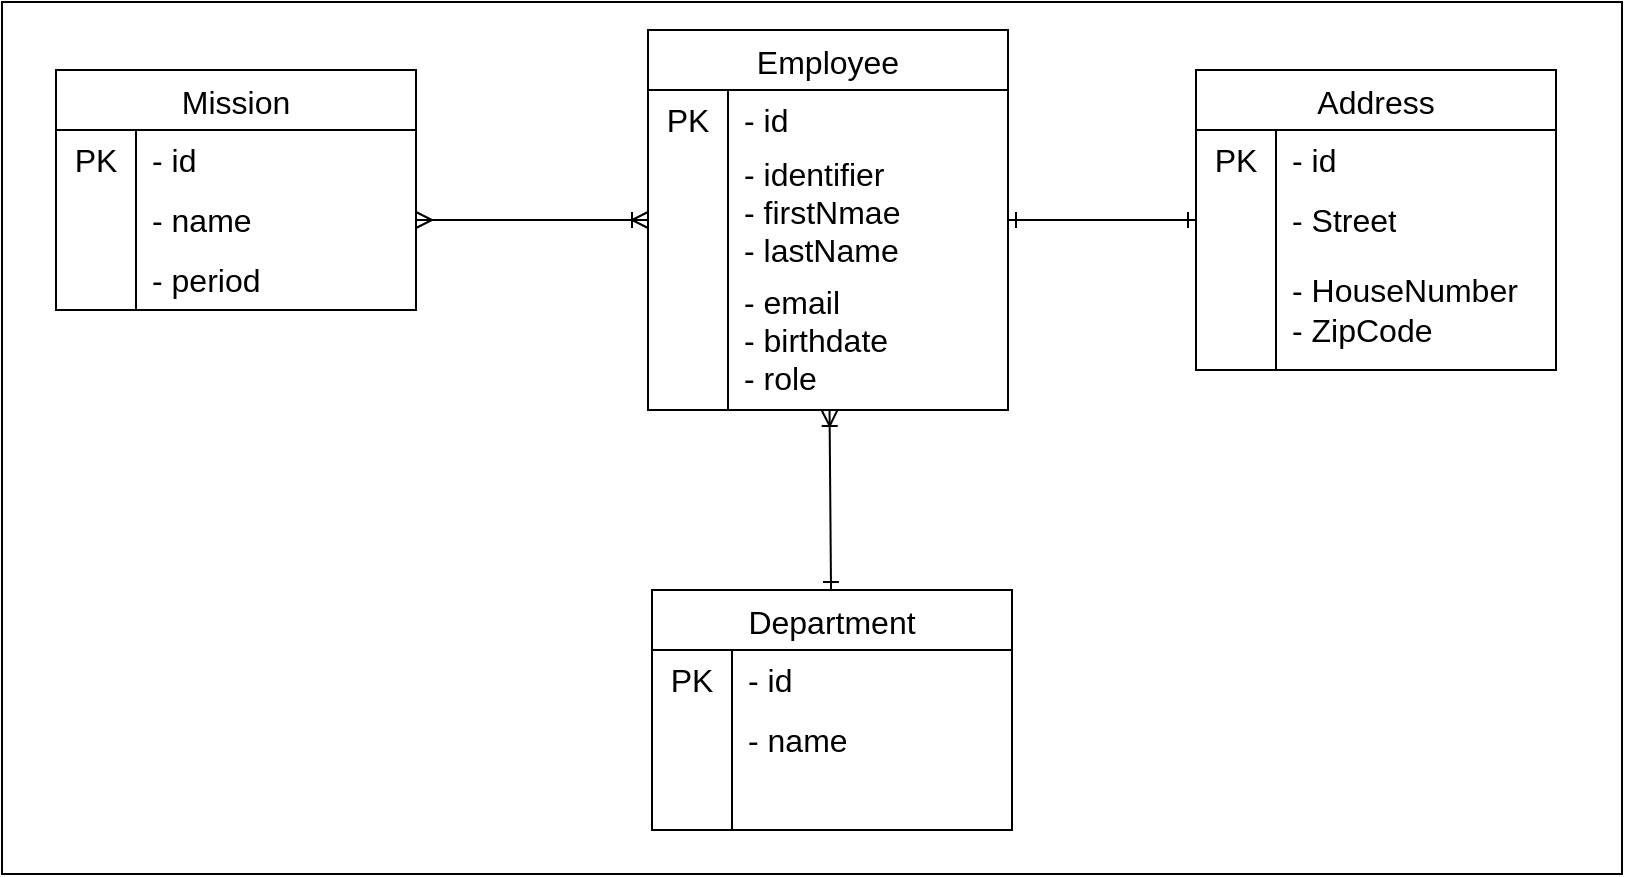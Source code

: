 <mxfile version="20.5.3" type="embed"><diagram id="C5RBs43oDa-KdzZeNtuy" name="Relationships-Example"><mxGraphModel dx="560" dy="513" grid="0" gridSize="10" guides="1" tooltips="1" connect="1" arrows="1" fold="1" page="1" pageScale="1" pageWidth="827" pageHeight="1169" math="0" shadow="0"><root><mxCell id="WIyWlLk6GJQsqaUBKTNV-0"/><mxCell id="WIyWlLk6GJQsqaUBKTNV-1" parent="WIyWlLk6GJQsqaUBKTNV-0"/><mxCell id="y0AhKx4rbZi8qD2V1RT3-74" value="" style="rounded=0;whiteSpace=wrap;html=1;" parent="WIyWlLk6GJQsqaUBKTNV-1" vertex="1"><mxGeometry x="704" y="329" width="810" height="436" as="geometry"/></mxCell><mxCell id="y0AhKx4rbZi8qD2V1RT3-5" value="Employee" style="shape=table;startSize=30;container=1;collapsible=0;childLayout=tableLayout;fixedRows=1;rowLines=0;fontStyle=0;strokeColor=default;fontSize=16;" parent="WIyWlLk6GJQsqaUBKTNV-1" vertex="1"><mxGeometry x="1027" y="343" width="180" height="190" as="geometry"/></mxCell><mxCell id="y0AhKx4rbZi8qD2V1RT3-6" value="" style="shape=tableRow;horizontal=0;startSize=0;swimlaneHead=0;swimlaneBody=0;top=0;left=0;bottom=0;right=0;collapsible=0;dropTarget=0;fillColor=none;points=[[0,0.5],[1,0.5]];portConstraint=eastwest;strokeColor=inherit;fontSize=16;" parent="y0AhKx4rbZi8qD2V1RT3-5" vertex="1"><mxGeometry y="30" width="180" height="30" as="geometry"/></mxCell><mxCell id="y0AhKx4rbZi8qD2V1RT3-7" value="PK" style="shape=partialRectangle;html=1;whiteSpace=wrap;connectable=0;fillColor=none;top=0;left=0;bottom=0;right=0;overflow=hidden;pointerEvents=1;strokeColor=inherit;fontSize=16;" parent="y0AhKx4rbZi8qD2V1RT3-6" vertex="1"><mxGeometry width="40" height="30" as="geometry"><mxRectangle width="40" height="30" as="alternateBounds"/></mxGeometry></mxCell><mxCell id="y0AhKx4rbZi8qD2V1RT3-8" value="- id" style="shape=partialRectangle;html=1;whiteSpace=wrap;connectable=0;fillColor=none;top=0;left=0;bottom=0;right=0;align=left;spacingLeft=6;overflow=hidden;strokeColor=inherit;fontSize=16;" parent="y0AhKx4rbZi8qD2V1RT3-6" vertex="1"><mxGeometry x="40" width="140" height="30" as="geometry"><mxRectangle width="140" height="30" as="alternateBounds"/></mxGeometry></mxCell><mxCell id="y0AhKx4rbZi8qD2V1RT3-9" value="" style="shape=tableRow;horizontal=0;startSize=0;swimlaneHead=0;swimlaneBody=0;top=0;left=0;bottom=0;right=0;collapsible=0;dropTarget=0;fillColor=none;points=[[0,0.5],[1,0.5]];portConstraint=eastwest;strokeColor=inherit;fontSize=16;" parent="y0AhKx4rbZi8qD2V1RT3-5" vertex="1"><mxGeometry y="60" width="180" height="60" as="geometry"/></mxCell><mxCell id="y0AhKx4rbZi8qD2V1RT3-10" value="" style="shape=partialRectangle;html=1;whiteSpace=wrap;connectable=0;fillColor=none;top=0;left=0;bottom=0;right=0;overflow=hidden;strokeColor=inherit;fontSize=16;" parent="y0AhKx4rbZi8qD2V1RT3-9" vertex="1"><mxGeometry width="40" height="60" as="geometry"><mxRectangle width="40" height="60" as="alternateBounds"/></mxGeometry></mxCell><mxCell id="y0AhKx4rbZi8qD2V1RT3-11" value="- identifier&lt;br&gt;- firstNmae&lt;br&gt;- lastName" style="shape=partialRectangle;html=1;whiteSpace=wrap;connectable=0;fillColor=none;top=0;left=0;bottom=0;right=0;align=left;spacingLeft=6;overflow=hidden;strokeColor=inherit;fontSize=16;" parent="y0AhKx4rbZi8qD2V1RT3-9" vertex="1"><mxGeometry x="40" width="140" height="60" as="geometry"><mxRectangle width="140" height="60" as="alternateBounds"/></mxGeometry></mxCell><mxCell id="y0AhKx4rbZi8qD2V1RT3-12" value="" style="shape=tableRow;horizontal=0;startSize=0;swimlaneHead=0;swimlaneBody=0;top=0;left=0;bottom=0;right=0;collapsible=0;dropTarget=0;fillColor=none;points=[[0,0.5],[1,0.5]];portConstraint=eastwest;strokeColor=inherit;fontSize=16;" parent="y0AhKx4rbZi8qD2V1RT3-5" vertex="1"><mxGeometry y="120" width="180" height="70" as="geometry"/></mxCell><mxCell id="y0AhKx4rbZi8qD2V1RT3-13" value="" style="shape=partialRectangle;html=1;whiteSpace=wrap;connectable=0;fillColor=none;top=0;left=0;bottom=0;right=0;overflow=hidden;strokeColor=inherit;fontSize=16;" parent="y0AhKx4rbZi8qD2V1RT3-12" vertex="1"><mxGeometry width="40" height="70" as="geometry"><mxRectangle width="40" height="70" as="alternateBounds"/></mxGeometry></mxCell><mxCell id="y0AhKx4rbZi8qD2V1RT3-14" value="- email&lt;br&gt;- birthdate&lt;br&gt;- role" style="shape=partialRectangle;html=1;whiteSpace=wrap;connectable=0;fillColor=none;top=0;left=0;bottom=0;right=0;align=left;spacingLeft=6;overflow=hidden;strokeColor=inherit;fontSize=16;" parent="y0AhKx4rbZi8qD2V1RT3-12" vertex="1"><mxGeometry x="40" width="140" height="70" as="geometry"><mxRectangle width="140" height="70" as="alternateBounds"/></mxGeometry></mxCell><mxCell id="y0AhKx4rbZi8qD2V1RT3-15" value="Mission" style="shape=table;startSize=30;container=1;collapsible=0;childLayout=tableLayout;fixedRows=1;rowLines=0;fontStyle=0;strokeColor=default;fontSize=16;" parent="WIyWlLk6GJQsqaUBKTNV-1" vertex="1"><mxGeometry x="731" y="363" width="180" height="120" as="geometry"/></mxCell><mxCell id="y0AhKx4rbZi8qD2V1RT3-16" value="" style="shape=tableRow;horizontal=0;startSize=0;swimlaneHead=0;swimlaneBody=0;top=0;left=0;bottom=0;right=0;collapsible=0;dropTarget=0;fillColor=none;points=[[0,0.5],[1,0.5]];portConstraint=eastwest;strokeColor=inherit;fontSize=16;" parent="y0AhKx4rbZi8qD2V1RT3-15" vertex="1"><mxGeometry y="30" width="180" height="30" as="geometry"/></mxCell><mxCell id="y0AhKx4rbZi8qD2V1RT3-17" value="PK" style="shape=partialRectangle;html=1;whiteSpace=wrap;connectable=0;fillColor=none;top=0;left=0;bottom=0;right=0;overflow=hidden;pointerEvents=1;strokeColor=inherit;fontSize=16;" parent="y0AhKx4rbZi8qD2V1RT3-16" vertex="1"><mxGeometry width="40" height="30" as="geometry"><mxRectangle width="40" height="30" as="alternateBounds"/></mxGeometry></mxCell><mxCell id="y0AhKx4rbZi8qD2V1RT3-18" value="- id" style="shape=partialRectangle;html=1;whiteSpace=wrap;connectable=0;fillColor=none;top=0;left=0;bottom=0;right=0;align=left;spacingLeft=6;overflow=hidden;strokeColor=inherit;fontSize=16;" parent="y0AhKx4rbZi8qD2V1RT3-16" vertex="1"><mxGeometry x="40" width="140" height="30" as="geometry"><mxRectangle width="140" height="30" as="alternateBounds"/></mxGeometry></mxCell><mxCell id="y0AhKx4rbZi8qD2V1RT3-19" value="" style="shape=tableRow;horizontal=0;startSize=0;swimlaneHead=0;swimlaneBody=0;top=0;left=0;bottom=0;right=0;collapsible=0;dropTarget=0;fillColor=none;points=[[0,0.5],[1,0.5]];portConstraint=eastwest;strokeColor=inherit;fontSize=16;" parent="y0AhKx4rbZi8qD2V1RT3-15" vertex="1"><mxGeometry y="60" width="180" height="30" as="geometry"/></mxCell><mxCell id="y0AhKx4rbZi8qD2V1RT3-20" value="" style="shape=partialRectangle;html=1;whiteSpace=wrap;connectable=0;fillColor=none;top=0;left=0;bottom=0;right=0;overflow=hidden;strokeColor=inherit;fontSize=16;" parent="y0AhKx4rbZi8qD2V1RT3-19" vertex="1"><mxGeometry width="40" height="30" as="geometry"><mxRectangle width="40" height="30" as="alternateBounds"/></mxGeometry></mxCell><mxCell id="y0AhKx4rbZi8qD2V1RT3-21" value="- name" style="shape=partialRectangle;html=1;whiteSpace=wrap;connectable=0;fillColor=none;top=0;left=0;bottom=0;right=0;align=left;spacingLeft=6;overflow=hidden;strokeColor=inherit;fontSize=16;" parent="y0AhKx4rbZi8qD2V1RT3-19" vertex="1"><mxGeometry x="40" width="140" height="30" as="geometry"><mxRectangle width="140" height="30" as="alternateBounds"/></mxGeometry></mxCell><mxCell id="y0AhKx4rbZi8qD2V1RT3-22" value="" style="shape=tableRow;horizontal=0;startSize=0;swimlaneHead=0;swimlaneBody=0;top=0;left=0;bottom=0;right=0;collapsible=0;dropTarget=0;fillColor=none;points=[[0,0.5],[1,0.5]];portConstraint=eastwest;strokeColor=inherit;fontSize=16;" parent="y0AhKx4rbZi8qD2V1RT3-15" vertex="1"><mxGeometry y="90" width="180" height="30" as="geometry"/></mxCell><mxCell id="y0AhKx4rbZi8qD2V1RT3-23" value="" style="shape=partialRectangle;html=1;whiteSpace=wrap;connectable=0;fillColor=none;top=0;left=0;bottom=0;right=0;overflow=hidden;strokeColor=inherit;fontSize=16;" parent="y0AhKx4rbZi8qD2V1RT3-22" vertex="1"><mxGeometry width="40" height="30" as="geometry"><mxRectangle width="40" height="30" as="alternateBounds"/></mxGeometry></mxCell><mxCell id="y0AhKx4rbZi8qD2V1RT3-24" value="- period" style="shape=partialRectangle;html=1;whiteSpace=wrap;connectable=0;fillColor=none;top=0;left=0;bottom=0;right=0;align=left;spacingLeft=6;overflow=hidden;strokeColor=inherit;fontSize=16;" parent="y0AhKx4rbZi8qD2V1RT3-22" vertex="1"><mxGeometry x="40" width="140" height="30" as="geometry"><mxRectangle width="140" height="30" as="alternateBounds"/></mxGeometry></mxCell><mxCell id="y0AhKx4rbZi8qD2V1RT3-25" value="Address" style="shape=table;startSize=30;container=1;collapsible=0;childLayout=tableLayout;fixedRows=1;rowLines=0;fontStyle=0;strokeColor=default;fontSize=16;" parent="WIyWlLk6GJQsqaUBKTNV-1" vertex="1"><mxGeometry x="1301" y="363" width="180" height="150" as="geometry"/></mxCell><mxCell id="y0AhKx4rbZi8qD2V1RT3-26" value="" style="shape=tableRow;horizontal=0;startSize=0;swimlaneHead=0;swimlaneBody=0;top=0;left=0;bottom=0;right=0;collapsible=0;dropTarget=0;fillColor=none;points=[[0,0.5],[1,0.5]];portConstraint=eastwest;strokeColor=inherit;fontSize=16;" parent="y0AhKx4rbZi8qD2V1RT3-25" vertex="1"><mxGeometry y="30" width="180" height="30" as="geometry"/></mxCell><mxCell id="y0AhKx4rbZi8qD2V1RT3-27" value="PK" style="shape=partialRectangle;html=1;whiteSpace=wrap;connectable=0;fillColor=none;top=0;left=0;bottom=0;right=0;overflow=hidden;pointerEvents=1;strokeColor=inherit;fontSize=16;" parent="y0AhKx4rbZi8qD2V1RT3-26" vertex="1"><mxGeometry width="40" height="30" as="geometry"><mxRectangle width="40" height="30" as="alternateBounds"/></mxGeometry></mxCell><mxCell id="y0AhKx4rbZi8qD2V1RT3-28" value="- id" style="shape=partialRectangle;html=1;whiteSpace=wrap;connectable=0;fillColor=none;top=0;left=0;bottom=0;right=0;align=left;spacingLeft=6;overflow=hidden;strokeColor=inherit;fontSize=16;" parent="y0AhKx4rbZi8qD2V1RT3-26" vertex="1"><mxGeometry x="40" width="140" height="30" as="geometry"><mxRectangle width="140" height="30" as="alternateBounds"/></mxGeometry></mxCell><mxCell id="y0AhKx4rbZi8qD2V1RT3-29" value="" style="shape=tableRow;horizontal=0;startSize=0;swimlaneHead=0;swimlaneBody=0;top=0;left=0;bottom=0;right=0;collapsible=0;dropTarget=0;fillColor=none;points=[[0,0.5],[1,0.5]];portConstraint=eastwest;strokeColor=inherit;fontSize=16;" parent="y0AhKx4rbZi8qD2V1RT3-25" vertex="1"><mxGeometry y="60" width="180" height="30" as="geometry"/></mxCell><mxCell id="y0AhKx4rbZi8qD2V1RT3-30" value="" style="shape=partialRectangle;html=1;whiteSpace=wrap;connectable=0;fillColor=none;top=0;left=0;bottom=0;right=0;overflow=hidden;strokeColor=inherit;fontSize=16;" parent="y0AhKx4rbZi8qD2V1RT3-29" vertex="1"><mxGeometry width="40" height="30" as="geometry"><mxRectangle width="40" height="30" as="alternateBounds"/></mxGeometry></mxCell><mxCell id="y0AhKx4rbZi8qD2V1RT3-31" value="- Street" style="shape=partialRectangle;html=1;whiteSpace=wrap;connectable=0;fillColor=none;top=0;left=0;bottom=0;right=0;align=left;spacingLeft=6;overflow=hidden;strokeColor=inherit;fontSize=16;" parent="y0AhKx4rbZi8qD2V1RT3-29" vertex="1"><mxGeometry x="40" width="140" height="30" as="geometry"><mxRectangle width="140" height="30" as="alternateBounds"/></mxGeometry></mxCell><mxCell id="y0AhKx4rbZi8qD2V1RT3-32" value="" style="shape=tableRow;horizontal=0;startSize=0;swimlaneHead=0;swimlaneBody=0;top=0;left=0;bottom=0;right=0;collapsible=0;dropTarget=0;fillColor=none;points=[[0,0.5],[1,0.5]];portConstraint=eastwest;strokeColor=inherit;fontSize=16;" parent="y0AhKx4rbZi8qD2V1RT3-25" vertex="1"><mxGeometry y="90" width="180" height="60" as="geometry"/></mxCell><mxCell id="y0AhKx4rbZi8qD2V1RT3-33" value="" style="shape=partialRectangle;html=1;whiteSpace=wrap;connectable=0;fillColor=none;top=0;left=0;bottom=0;right=0;overflow=hidden;strokeColor=inherit;fontSize=16;" parent="y0AhKx4rbZi8qD2V1RT3-32" vertex="1"><mxGeometry width="40" height="60" as="geometry"><mxRectangle width="40" height="60" as="alternateBounds"/></mxGeometry></mxCell><mxCell id="y0AhKx4rbZi8qD2V1RT3-34" value="- HouseNumber&lt;br&gt;- ZipCode" style="shape=partialRectangle;html=1;whiteSpace=wrap;connectable=0;fillColor=none;top=0;left=0;bottom=0;right=0;align=left;spacingLeft=6;overflow=hidden;strokeColor=inherit;fontSize=16;" parent="y0AhKx4rbZi8qD2V1RT3-32" vertex="1"><mxGeometry x="40" width="140" height="60" as="geometry"><mxRectangle width="140" height="60" as="alternateBounds"/></mxGeometry></mxCell><mxCell id="y0AhKx4rbZi8qD2V1RT3-59" style="rounded=0;orthogonalLoop=1;jettySize=auto;html=1;endArrow=ERoneToMany;endFill=0;startArrow=ERone;startFill=0;" parent="WIyWlLk6GJQsqaUBKTNV-1" source="y0AhKx4rbZi8qD2V1RT3-35" target="y0AhKx4rbZi8qD2V1RT3-5" edge="1"><mxGeometry relative="1" as="geometry"/></mxCell><mxCell id="y0AhKx4rbZi8qD2V1RT3-35" value="Department" style="shape=table;startSize=30;container=1;collapsible=0;childLayout=tableLayout;fixedRows=1;rowLines=0;fontStyle=0;strokeColor=default;fontSize=16;" parent="WIyWlLk6GJQsqaUBKTNV-1" vertex="1"><mxGeometry x="1029" y="623" width="180" height="120" as="geometry"/></mxCell><mxCell id="y0AhKx4rbZi8qD2V1RT3-36" value="" style="shape=tableRow;horizontal=0;startSize=0;swimlaneHead=0;swimlaneBody=0;top=0;left=0;bottom=0;right=0;collapsible=0;dropTarget=0;fillColor=none;points=[[0,0.5],[1,0.5]];portConstraint=eastwest;strokeColor=inherit;fontSize=16;" parent="y0AhKx4rbZi8qD2V1RT3-35" vertex="1"><mxGeometry y="30" width="180" height="30" as="geometry"/></mxCell><mxCell id="y0AhKx4rbZi8qD2V1RT3-37" value="PK" style="shape=partialRectangle;html=1;whiteSpace=wrap;connectable=0;fillColor=none;top=0;left=0;bottom=0;right=0;overflow=hidden;pointerEvents=1;strokeColor=inherit;fontSize=16;" parent="y0AhKx4rbZi8qD2V1RT3-36" vertex="1"><mxGeometry width="40" height="30" as="geometry"><mxRectangle width="40" height="30" as="alternateBounds"/></mxGeometry></mxCell><mxCell id="y0AhKx4rbZi8qD2V1RT3-38" value="- id" style="shape=partialRectangle;html=1;whiteSpace=wrap;connectable=0;fillColor=none;top=0;left=0;bottom=0;right=0;align=left;spacingLeft=6;overflow=hidden;strokeColor=inherit;fontSize=16;" parent="y0AhKx4rbZi8qD2V1RT3-36" vertex="1"><mxGeometry x="40" width="140" height="30" as="geometry"><mxRectangle width="140" height="30" as="alternateBounds"/></mxGeometry></mxCell><mxCell id="y0AhKx4rbZi8qD2V1RT3-39" value="" style="shape=tableRow;horizontal=0;startSize=0;swimlaneHead=0;swimlaneBody=0;top=0;left=0;bottom=0;right=0;collapsible=0;dropTarget=0;fillColor=none;points=[[0,0.5],[1,0.5]];portConstraint=eastwest;strokeColor=inherit;fontSize=16;" parent="y0AhKx4rbZi8qD2V1RT3-35" vertex="1"><mxGeometry y="60" width="180" height="30" as="geometry"/></mxCell><mxCell id="y0AhKx4rbZi8qD2V1RT3-40" value="" style="shape=partialRectangle;html=1;whiteSpace=wrap;connectable=0;fillColor=none;top=0;left=0;bottom=0;right=0;overflow=hidden;strokeColor=inherit;fontSize=16;" parent="y0AhKx4rbZi8qD2V1RT3-39" vertex="1"><mxGeometry width="40" height="30" as="geometry"><mxRectangle width="40" height="30" as="alternateBounds"/></mxGeometry></mxCell><mxCell id="y0AhKx4rbZi8qD2V1RT3-41" value="- name" style="shape=partialRectangle;html=1;whiteSpace=wrap;connectable=0;fillColor=none;top=0;left=0;bottom=0;right=0;align=left;spacingLeft=6;overflow=hidden;strokeColor=inherit;fontSize=16;" parent="y0AhKx4rbZi8qD2V1RT3-39" vertex="1"><mxGeometry x="40" width="140" height="30" as="geometry"><mxRectangle width="140" height="30" as="alternateBounds"/></mxGeometry></mxCell><mxCell id="y0AhKx4rbZi8qD2V1RT3-42" value="" style="shape=tableRow;horizontal=0;startSize=0;swimlaneHead=0;swimlaneBody=0;top=0;left=0;bottom=0;right=0;collapsible=0;dropTarget=0;fillColor=none;points=[[0,0.5],[1,0.5]];portConstraint=eastwest;strokeColor=inherit;fontSize=16;" parent="y0AhKx4rbZi8qD2V1RT3-35" vertex="1"><mxGeometry y="90" width="180" height="30" as="geometry"/></mxCell><mxCell id="y0AhKx4rbZi8qD2V1RT3-43" value="" style="shape=partialRectangle;html=1;whiteSpace=wrap;connectable=0;fillColor=none;top=0;left=0;bottom=0;right=0;overflow=hidden;strokeColor=inherit;fontSize=16;" parent="y0AhKx4rbZi8qD2V1RT3-42" vertex="1"><mxGeometry width="40" height="30" as="geometry"><mxRectangle width="40" height="30" as="alternateBounds"/></mxGeometry></mxCell><mxCell id="y0AhKx4rbZi8qD2V1RT3-44" value="" style="shape=partialRectangle;html=1;whiteSpace=wrap;connectable=0;fillColor=none;top=0;left=0;bottom=0;right=0;align=left;spacingLeft=6;overflow=hidden;strokeColor=inherit;fontSize=16;" parent="y0AhKx4rbZi8qD2V1RT3-42" vertex="1"><mxGeometry x="40" width="140" height="30" as="geometry"><mxRectangle width="140" height="30" as="alternateBounds"/></mxGeometry></mxCell><mxCell id="y0AhKx4rbZi8qD2V1RT3-58" style="rounded=0;orthogonalLoop=1;jettySize=auto;html=1;endArrow=ERoneToMany;endFill=0;startArrow=ERmany;startFill=0;" parent="WIyWlLk6GJQsqaUBKTNV-1" source="y0AhKx4rbZi8qD2V1RT3-19" target="y0AhKx4rbZi8qD2V1RT3-5" edge="1"><mxGeometry relative="1" as="geometry"/></mxCell><mxCell id="y0AhKx4rbZi8qD2V1RT3-60" style="rounded=0;orthogonalLoop=1;jettySize=auto;html=1;endArrow=ERone;endFill=0;startArrow=ERone;startFill=0;" parent="WIyWlLk6GJQsqaUBKTNV-1" source="y0AhKx4rbZi8qD2V1RT3-29" target="y0AhKx4rbZi8qD2V1RT3-5" edge="1"><mxGeometry relative="1" as="geometry"/></mxCell></root></mxGraphModel></diagram></mxfile>